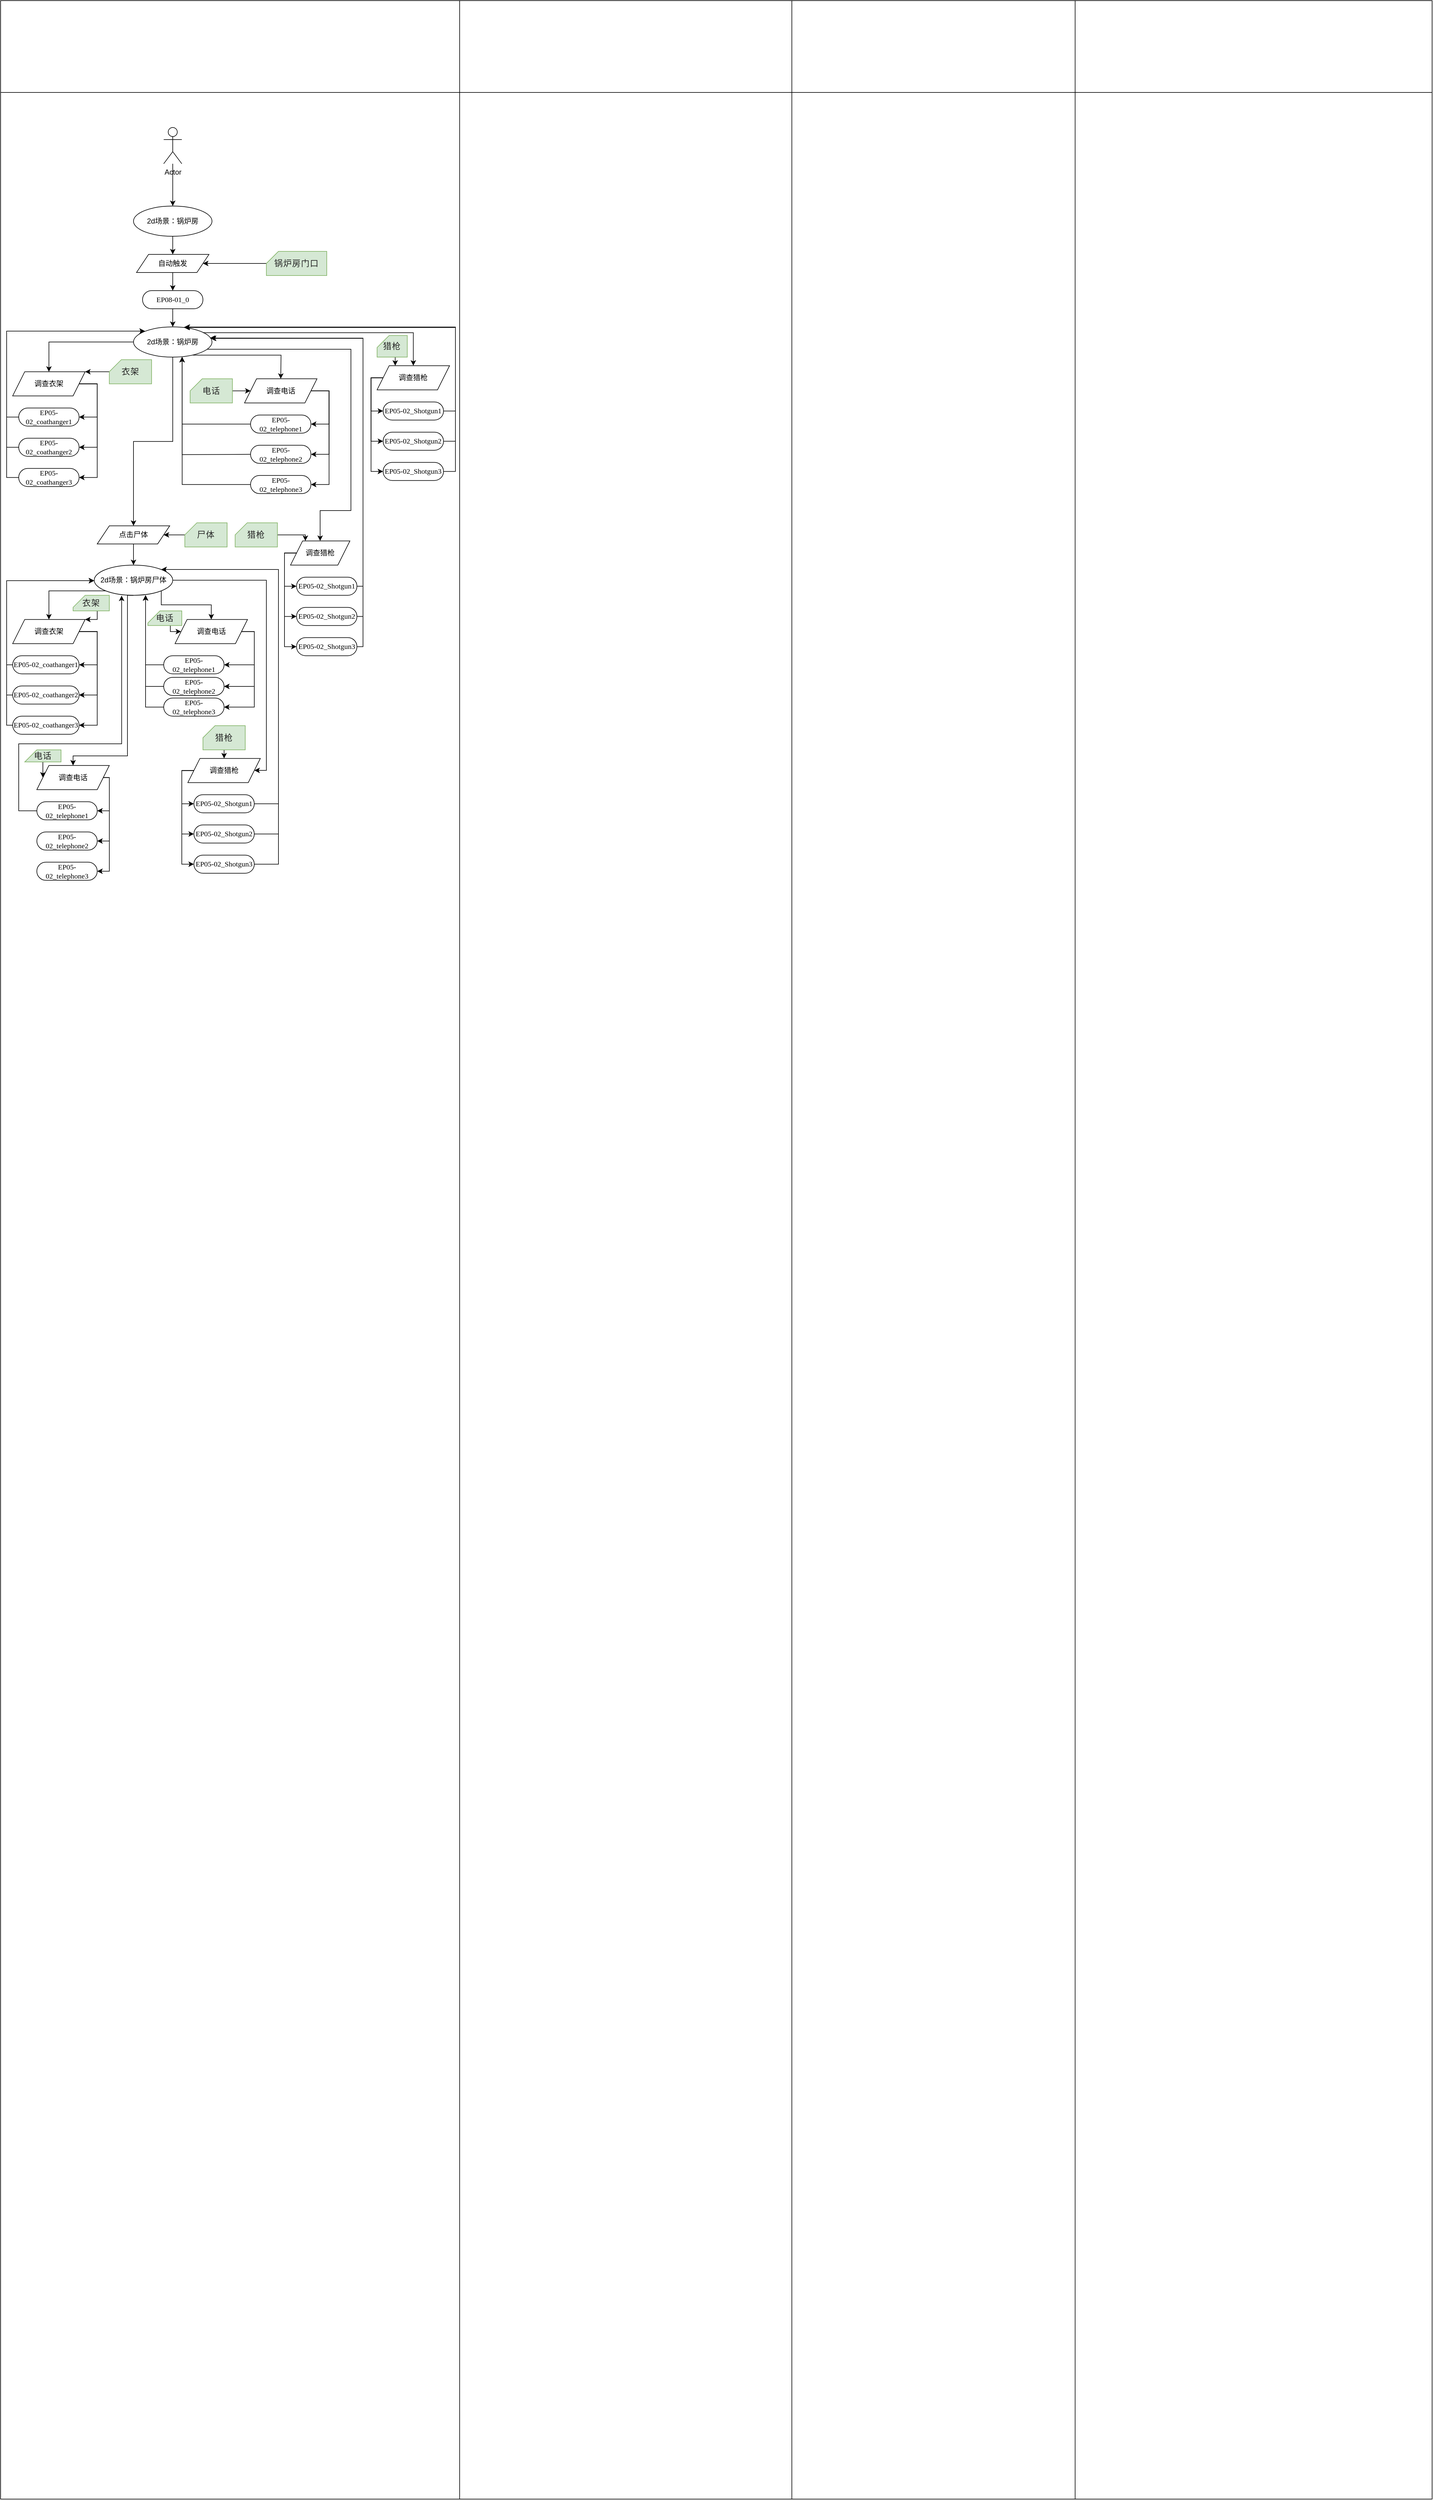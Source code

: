 <mxfile version="14.5.1" type="github">
  <diagram id="VrStE_fAxhgLuENRNZGQ" name="Page-1">
    <mxGraphModel dx="4201" dy="4135" grid="1" gridSize="10" guides="1" tooltips="1" connect="1" arrows="1" fold="1" page="1" pageScale="1" pageWidth="827" pageHeight="1169" math="0" shadow="0">
      <root>
        <mxCell id="0" />
        <mxCell id="1" parent="0" />
        <mxCell id="h0R7cjzpYkcXpPp6nnET-7" value="" style="shape=table;html=1;whiteSpace=wrap;startSize=0;container=1;collapsible=0;childLayout=tableLayout;shadow=0;" parent="1" vertex="1">
          <mxGeometry x="-1580" y="-2240" width="2370" height="4135" as="geometry" />
        </mxCell>
        <mxCell id="h0R7cjzpYkcXpPp6nnET-8" value="" style="shape=partialRectangle;html=1;whiteSpace=wrap;collapsible=0;dropTarget=0;pointerEvents=0;fillColor=none;top=0;left=0;bottom=0;right=0;points=[[0,0.5],[1,0.5]];portConstraint=eastwest;" parent="h0R7cjzpYkcXpPp6nnET-7" vertex="1">
          <mxGeometry width="2370" height="152" as="geometry" />
        </mxCell>
        <mxCell id="h0R7cjzpYkcXpPp6nnET-9" value="" style="shape=partialRectangle;html=1;whiteSpace=wrap;connectable=0;overflow=hidden;fillColor=none;top=0;left=0;bottom=0;right=0;" parent="h0R7cjzpYkcXpPp6nnET-8" vertex="1">
          <mxGeometry width="760" height="152" as="geometry" />
        </mxCell>
        <mxCell id="h0R7cjzpYkcXpPp6nnET-10" value="" style="shape=partialRectangle;html=1;whiteSpace=wrap;connectable=0;overflow=hidden;fillColor=none;top=0;left=0;bottom=0;right=0;" parent="h0R7cjzpYkcXpPp6nnET-8" vertex="1">
          <mxGeometry x="760" width="550" height="152" as="geometry" />
        </mxCell>
        <mxCell id="h0R7cjzpYkcXpPp6nnET-11" value="" style="shape=partialRectangle;html=1;whiteSpace=wrap;connectable=0;overflow=hidden;fillColor=none;top=0;left=0;bottom=0;right=0;" parent="h0R7cjzpYkcXpPp6nnET-8" vertex="1">
          <mxGeometry x="1310" width="469" height="152" as="geometry" />
        </mxCell>
        <mxCell id="h0R7cjzpYkcXpPp6nnET-12" value="" style="shape=partialRectangle;html=1;whiteSpace=wrap;connectable=0;overflow=hidden;fillColor=none;top=0;left=0;bottom=0;right=0;" parent="h0R7cjzpYkcXpPp6nnET-8" vertex="1">
          <mxGeometry x="1779" width="591" height="152" as="geometry" />
        </mxCell>
        <mxCell id="h0R7cjzpYkcXpPp6nnET-13" value="" style="shape=partialRectangle;html=1;whiteSpace=wrap;collapsible=0;dropTarget=0;pointerEvents=0;fillColor=none;top=0;left=0;bottom=0;right=0;points=[[0,0.5],[1,0.5]];portConstraint=eastwest;" parent="h0R7cjzpYkcXpPp6nnET-7" vertex="1">
          <mxGeometry y="152" width="2370" height="3983" as="geometry" />
        </mxCell>
        <mxCell id="h0R7cjzpYkcXpPp6nnET-14" value="" style="shape=partialRectangle;html=1;whiteSpace=wrap;connectable=0;overflow=hidden;fillColor=none;top=0;left=0;bottom=0;right=0;" parent="h0R7cjzpYkcXpPp6nnET-13" vertex="1">
          <mxGeometry width="760" height="3983" as="geometry" />
        </mxCell>
        <mxCell id="h0R7cjzpYkcXpPp6nnET-15" value="" style="shape=partialRectangle;html=1;whiteSpace=wrap;connectable=0;overflow=hidden;fillColor=none;top=0;left=0;bottom=0;right=0;" parent="h0R7cjzpYkcXpPp6nnET-13" vertex="1">
          <mxGeometry x="760" width="550" height="3983" as="geometry" />
        </mxCell>
        <mxCell id="h0R7cjzpYkcXpPp6nnET-16" value="" style="shape=partialRectangle;html=1;whiteSpace=wrap;connectable=0;overflow=hidden;fillColor=none;top=0;left=0;bottom=0;right=0;" parent="h0R7cjzpYkcXpPp6nnET-13" vertex="1">
          <mxGeometry x="1310" width="469" height="3983" as="geometry" />
        </mxCell>
        <mxCell id="h0R7cjzpYkcXpPp6nnET-17" value="" style="shape=partialRectangle;html=1;whiteSpace=wrap;connectable=0;overflow=hidden;fillColor=none;top=0;left=0;bottom=0;right=0;" parent="h0R7cjzpYkcXpPp6nnET-13" vertex="1">
          <mxGeometry x="1779" width="591" height="3983" as="geometry" />
        </mxCell>
        <mxCell id="h0R7cjzpYkcXpPp6nnET-20" value="" style="edgeStyle=orthogonalEdgeStyle;rounded=0;orthogonalLoop=1;jettySize=auto;html=1;entryX=0.5;entryY=0;entryDx=0;entryDy=0;" parent="1" source="h0R7cjzpYkcXpPp6nnET-18" target="h0R7cjzpYkcXpPp6nnET-23" edge="1">
          <mxGeometry relative="1" as="geometry" />
        </mxCell>
        <mxCell id="h0R7cjzpYkcXpPp6nnET-18" value="Actor" style="shape=umlActor;verticalLabelPosition=bottom;verticalAlign=top;html=1;outlineConnect=0;" parent="1" vertex="1">
          <mxGeometry x="-1310" y="-2030" width="30" height="60" as="geometry" />
        </mxCell>
        <mxCell id="h0R7cjzpYkcXpPp6nnET-26" value="" style="edgeStyle=orthogonalEdgeStyle;rounded=0;orthogonalLoop=1;jettySize=auto;html=1;" parent="1" source="h0R7cjzpYkcXpPp6nnET-19" target="h0R7cjzpYkcXpPp6nnET-25" edge="1">
          <mxGeometry relative="1" as="geometry" />
        </mxCell>
        <mxCell id="h0R7cjzpYkcXpPp6nnET-19" value="自动触发" style="shape=parallelogram;perimeter=parallelogramPerimeter;whiteSpace=wrap;html=1;fixedSize=1;" parent="1" vertex="1">
          <mxGeometry x="-1355" y="-1820" width="120" height="30" as="geometry" />
        </mxCell>
        <mxCell id="h0R7cjzpYkcXpPp6nnET-22" value="" style="edgeStyle=orthogonalEdgeStyle;rounded=0;orthogonalLoop=1;jettySize=auto;html=1;" parent="1" source="h0R7cjzpYkcXpPp6nnET-21" target="h0R7cjzpYkcXpPp6nnET-19" edge="1">
          <mxGeometry relative="1" as="geometry" />
        </mxCell>
        <mxCell id="h0R7cjzpYkcXpPp6nnET-21" value="&lt;span style=&quot;font-size: 10.5pt ; color: #262626 ; letter-spacing: 0.55pt&quot;&gt;锅炉房门口&lt;/span&gt;" style="shape=card;whiteSpace=wrap;html=1;size=20;fillColor=#d5e8d4;strokeColor=#82b366;" parent="1" vertex="1">
          <mxGeometry x="-1140" y="-1825" width="100" height="40" as="geometry" />
        </mxCell>
        <mxCell id="h0R7cjzpYkcXpPp6nnET-24" value="" style="edgeStyle=orthogonalEdgeStyle;rounded=0;orthogonalLoop=1;jettySize=auto;html=1;" parent="1" source="h0R7cjzpYkcXpPp6nnET-23" target="h0R7cjzpYkcXpPp6nnET-19" edge="1">
          <mxGeometry relative="1" as="geometry" />
        </mxCell>
        <mxCell id="h0R7cjzpYkcXpPp6nnET-23" value="2d场景：锅炉房" style="ellipse;whiteSpace=wrap;html=1;" parent="1" vertex="1">
          <mxGeometry x="-1360" y="-1900" width="130" height="50" as="geometry" />
        </mxCell>
        <mxCell id="h0R7cjzpYkcXpPp6nnET-29" value="" style="edgeStyle=orthogonalEdgeStyle;rounded=0;orthogonalLoop=1;jettySize=auto;html=1;" parent="1" source="h0R7cjzpYkcXpPp6nnET-25" target="h0R7cjzpYkcXpPp6nnET-28" edge="1">
          <mxGeometry relative="1" as="geometry" />
        </mxCell>
        <mxCell id="h0R7cjzpYkcXpPp6nnET-25" value="EP08-01_0" style="rounded=1;whiteSpace=wrap;html=1;shadow=0;comic=0;labelBackgroundColor=none;strokeWidth=1;fontFamily=Verdana;fontSize=12;align=center;arcSize=50;" parent="1" vertex="1">
          <mxGeometry x="-1345" y="-1760" width="100" height="30" as="geometry" />
        </mxCell>
        <mxCell id="p3VFwHfo-ndpNUQMOzbo-42" style="edgeStyle=orthogonalEdgeStyle;rounded=0;orthogonalLoop=1;jettySize=auto;html=1;exitX=0.5;exitY=1;exitDx=0;exitDy=0;entryX=0.5;entryY=0;entryDx=0;entryDy=0;" edge="1" parent="1" source="h0R7cjzpYkcXpPp6nnET-28" target="p3VFwHfo-ndpNUQMOzbo-41">
          <mxGeometry relative="1" as="geometry" />
        </mxCell>
        <mxCell id="h0R7cjzpYkcXpPp6nnET-28" value="2d场景：锅炉房" style="ellipse;whiteSpace=wrap;html=1;" parent="1" vertex="1">
          <mxGeometry x="-1360" y="-1700" width="130" height="50" as="geometry" />
        </mxCell>
        <mxCell id="p3VFwHfo-ndpNUQMOzbo-1" style="edgeStyle=orthogonalEdgeStyle;rounded=0;orthogonalLoop=1;jettySize=auto;html=1;exitX=1;exitY=0.5;exitDx=0;exitDy=0;entryX=1;entryY=0.5;entryDx=0;entryDy=0;fontFamily=Verdana;" edge="1" target="p3VFwHfo-ndpNUQMOzbo-9" parent="1">
          <mxGeometry relative="1" as="geometry">
            <Array as="points">
              <mxPoint x="-1420.034" y="-1605.793" />
              <mxPoint x="-1420.034" y="-1550.793" />
            </Array>
            <mxPoint x="-1450.034" y="-1605.793" as="sourcePoint" />
          </mxGeometry>
        </mxCell>
        <mxCell id="p3VFwHfo-ndpNUQMOzbo-2" style="edgeStyle=orthogonalEdgeStyle;rounded=0;orthogonalLoop=1;jettySize=auto;html=1;exitX=1;exitY=0.5;exitDx=0;exitDy=0;entryX=1;entryY=0.5;entryDx=0;entryDy=0;fontFamily=Verdana;" edge="1" target="p3VFwHfo-ndpNUQMOzbo-7" parent="1">
          <mxGeometry relative="1" as="geometry">
            <Array as="points">
              <mxPoint x="-1420.034" y="-1605.793" />
              <mxPoint x="-1420.034" y="-1500.793" />
            </Array>
            <mxPoint x="-1450.034" y="-1605.793" as="sourcePoint" />
          </mxGeometry>
        </mxCell>
        <mxCell id="p3VFwHfo-ndpNUQMOzbo-3" style="edgeStyle=orthogonalEdgeStyle;rounded=0;orthogonalLoop=1;jettySize=auto;html=1;exitX=1;exitY=0.5;exitDx=0;exitDy=0;entryX=1;entryY=0.5;entryDx=0;entryDy=0;fontFamily=Verdana;" edge="1" target="p3VFwHfo-ndpNUQMOzbo-5" parent="1">
          <mxGeometry relative="1" as="geometry">
            <Array as="points">
              <mxPoint x="-1420.034" y="-1605.793" />
              <mxPoint x="-1420.034" y="-1450.793" />
            </Array>
            <mxPoint x="-1450.034" y="-1605.793" as="sourcePoint" />
          </mxGeometry>
        </mxCell>
        <mxCell id="p3VFwHfo-ndpNUQMOzbo-4" style="edgeStyle=orthogonalEdgeStyle;rounded=0;orthogonalLoop=1;jettySize=auto;html=1;exitX=0;exitY=0.5;exitDx=0;exitDy=0;entryX=0;entryY=0;entryDx=0;entryDy=0;fontFamily=Verdana;" edge="1" source="p3VFwHfo-ndpNUQMOzbo-5" parent="1" target="h0R7cjzpYkcXpPp6nnET-28">
          <mxGeometry relative="1" as="geometry">
            <Array as="points">
              <mxPoint x="-1570" y="-1451" />
              <mxPoint x="-1570" y="-1693" />
              <mxPoint x="-1341" y="-1693" />
            </Array>
            <mxPoint x="-1331.692" y="-1689.984" as="targetPoint" />
          </mxGeometry>
        </mxCell>
        <mxCell id="p3VFwHfo-ndpNUQMOzbo-5" value="EP05-02_coathanger3" style="rounded=1;whiteSpace=wrap;html=1;shadow=0;comic=0;labelBackgroundColor=none;strokeWidth=1;fontFamily=Verdana;fontSize=12;align=center;arcSize=50;" vertex="1" parent="1">
          <mxGeometry x="-1550.034" y="-1465.793" width="100" height="30" as="geometry" />
        </mxCell>
        <mxCell id="p3VFwHfo-ndpNUQMOzbo-6" style="edgeStyle=orthogonalEdgeStyle;rounded=0;orthogonalLoop=1;jettySize=auto;html=1;exitX=0;exitY=0.5;exitDx=0;exitDy=0;fontFamily=Verdana;entryX=0;entryY=0;entryDx=0;entryDy=0;" edge="1" source="p3VFwHfo-ndpNUQMOzbo-7" parent="1" target="h0R7cjzpYkcXpPp6nnET-28">
          <mxGeometry relative="1" as="geometry">
            <Array as="points">
              <mxPoint x="-1570" y="-1501" />
              <mxPoint x="-1570" y="-1693" />
              <mxPoint x="-1341" y="-1693" />
            </Array>
            <mxPoint x="-1370" y="-1690" as="targetPoint" />
          </mxGeometry>
        </mxCell>
        <mxCell id="p3VFwHfo-ndpNUQMOzbo-7" value="EP05-02_coathanger2" style="rounded=1;whiteSpace=wrap;html=1;shadow=0;comic=0;labelBackgroundColor=none;strokeWidth=1;fontFamily=Verdana;fontSize=12;align=center;arcSize=50;" vertex="1" parent="1">
          <mxGeometry x="-1550.034" y="-1515.793" width="100" height="30" as="geometry" />
        </mxCell>
        <mxCell id="p3VFwHfo-ndpNUQMOzbo-8" style="edgeStyle=orthogonalEdgeStyle;rounded=0;orthogonalLoop=1;jettySize=auto;html=1;exitX=0;exitY=0.5;exitDx=0;exitDy=0;entryX=0;entryY=0;entryDx=0;entryDy=0;fontFamily=Verdana;" edge="1" source="p3VFwHfo-ndpNUQMOzbo-9" parent="1" target="h0R7cjzpYkcXpPp6nnET-28">
          <mxGeometry relative="1" as="geometry">
            <Array as="points">
              <mxPoint x="-1570" y="-1551" />
              <mxPoint x="-1570" y="-1693" />
              <mxPoint x="-1341" y="-1693" />
            </Array>
            <mxPoint x="-1331.692" y="-1689.984" as="targetPoint" />
          </mxGeometry>
        </mxCell>
        <mxCell id="p3VFwHfo-ndpNUQMOzbo-9" value="EP05-02_coathanger1" style="rounded=1;whiteSpace=wrap;html=1;shadow=0;comic=0;labelBackgroundColor=none;strokeWidth=1;fontFamily=Verdana;fontSize=12;align=center;arcSize=50;" vertex="1" parent="1">
          <mxGeometry x="-1550.034" y="-1565.793" width="100" height="30" as="geometry" />
        </mxCell>
        <mxCell id="p3VFwHfo-ndpNUQMOzbo-10" value="" style="edgeStyle=orthogonalEdgeStyle;rounded=0;orthogonalLoop=1;jettySize=auto;html=1;fontFamily=Verdana;" edge="1" source="p3VFwHfo-ndpNUQMOzbo-11" parent="1">
          <mxGeometry relative="1" as="geometry">
            <Array as="points">
              <mxPoint x="-1420.034" y="-1625.793" />
              <mxPoint x="-1420.034" y="-1625.793" />
            </Array>
            <mxPoint x="-1440.034" y="-1625.793" as="targetPoint" />
          </mxGeometry>
        </mxCell>
        <mxCell id="p3VFwHfo-ndpNUQMOzbo-11" value="&lt;span style=&quot;font-size: 10.5pt ; color: #262626 ; letter-spacing: 0.55pt&quot;&gt;衣架&lt;/span&gt;" style="shape=card;whiteSpace=wrap;html=1;size=20;fillColor=#d5e8d4;strokeColor=#82b366;" vertex="1" parent="1">
          <mxGeometry x="-1400.034" y="-1645.793" width="70" height="40" as="geometry" />
        </mxCell>
        <mxCell id="p3VFwHfo-ndpNUQMOzbo-12" value="调查衣架" style="shape=parallelogram;perimeter=parallelogramPerimeter;whiteSpace=wrap;html=1;fixedSize=1;rounded=0;shadow=0;comic=0;strokeWidth=1;fontFamily=Verdana;" vertex="1" parent="1">
          <mxGeometry x="-1560.034" y="-1625.793" width="120" height="40" as="geometry" />
        </mxCell>
        <mxCell id="p3VFwHfo-ndpNUQMOzbo-13" style="edgeStyle=orthogonalEdgeStyle;rounded=0;orthogonalLoop=1;jettySize=auto;html=1;exitX=0;exitY=0.5;exitDx=0;exitDy=0;fontFamily=Verdana;" edge="1" target="p3VFwHfo-ndpNUQMOzbo-12" parent="1" source="h0R7cjzpYkcXpPp6nnET-28">
          <mxGeometry relative="1" as="geometry">
            <mxPoint x="-1357.534" y="-1675.793" as="sourcePoint" />
          </mxGeometry>
        </mxCell>
        <mxCell id="p3VFwHfo-ndpNUQMOzbo-14" style="edgeStyle=orthogonalEdgeStyle;rounded=0;orthogonalLoop=1;jettySize=auto;html=1;exitX=0.755;exitY=0.936;exitDx=0;exitDy=0;fontFamily=Verdana;exitPerimeter=0;" edge="1" parent="1" source="h0R7cjzpYkcXpPp6nnET-28">
          <mxGeometry relative="1" as="geometry">
            <mxPoint x="-1264.325" y="-1649.931" as="sourcePoint" />
            <mxPoint x="-1116.197" y="-1614.073" as="targetPoint" />
          </mxGeometry>
        </mxCell>
        <mxCell id="p3VFwHfo-ndpNUQMOzbo-15" style="edgeStyle=orthogonalEdgeStyle;rounded=0;orthogonalLoop=1;jettySize=auto;html=1;exitX=1;exitY=0.5;exitDx=0;exitDy=0;entryX=1;entryY=0.5;entryDx=0;entryDy=0;fontFamily=Verdana;" edge="1" parent="1">
          <mxGeometry relative="1" as="geometry">
            <Array as="points">
              <mxPoint x="-1036.197" y="-1594.073" />
              <mxPoint x="-1036.197" y="-1539.073" />
            </Array>
            <mxPoint x="-1066.197" y="-1594.073" as="sourcePoint" />
            <mxPoint x="-1066.197" y="-1539.073" as="targetPoint" />
          </mxGeometry>
        </mxCell>
        <mxCell id="p3VFwHfo-ndpNUQMOzbo-16" style="edgeStyle=orthogonalEdgeStyle;rounded=0;orthogonalLoop=1;jettySize=auto;html=1;exitX=1;exitY=0.5;exitDx=0;exitDy=0;entryX=1;entryY=0.5;entryDx=0;entryDy=0;fontFamily=Verdana;" edge="1" parent="1">
          <mxGeometry relative="1" as="geometry">
            <Array as="points">
              <mxPoint x="-1036.197" y="-1594.073" />
              <mxPoint x="-1036.197" y="-1489.073" />
            </Array>
            <mxPoint x="-1066.197" y="-1594.073" as="sourcePoint" />
            <mxPoint x="-1066.197" y="-1489.073" as="targetPoint" />
          </mxGeometry>
        </mxCell>
        <mxCell id="p3VFwHfo-ndpNUQMOzbo-17" style="edgeStyle=orthogonalEdgeStyle;rounded=0;orthogonalLoop=1;jettySize=auto;html=1;exitX=1;exitY=0.5;exitDx=0;exitDy=0;entryX=1;entryY=0.5;entryDx=0;entryDy=0;fontFamily=Verdana;" edge="1" target="p3VFwHfo-ndpNUQMOzbo-19" parent="1">
          <mxGeometry relative="1" as="geometry">
            <Array as="points">
              <mxPoint x="-1036.197" y="-1594.073" />
              <mxPoint x="-1036.197" y="-1439.073" />
            </Array>
            <mxPoint x="-1066.197" y="-1594.073" as="sourcePoint" />
          </mxGeometry>
        </mxCell>
        <mxCell id="p3VFwHfo-ndpNUQMOzbo-18" style="edgeStyle=orthogonalEdgeStyle;rounded=0;orthogonalLoop=1;jettySize=auto;html=1;exitX=0;exitY=0.5;exitDx=0;exitDy=0;entryX=0.62;entryY=0.995;entryDx=0;entryDy=0;entryPerimeter=0;fontFamily=Verdana;" edge="1" source="p3VFwHfo-ndpNUQMOzbo-19" parent="1" target="h0R7cjzpYkcXpPp6nnET-28">
          <mxGeometry relative="1" as="geometry">
            <mxPoint x="-1279.997" y="-1648.073" as="targetPoint" />
          </mxGeometry>
        </mxCell>
        <mxCell id="p3VFwHfo-ndpNUQMOzbo-19" value="EP05-02_telephone3" style="rounded=1;whiteSpace=wrap;html=1;shadow=0;comic=0;labelBackgroundColor=none;strokeWidth=1;fontFamily=Verdana;fontSize=12;align=center;arcSize=50;" vertex="1" parent="1">
          <mxGeometry x="-1166.197" y="-1454.073" width="100" height="30" as="geometry" />
        </mxCell>
        <mxCell id="p3VFwHfo-ndpNUQMOzbo-20" style="edgeStyle=orthogonalEdgeStyle;rounded=0;orthogonalLoop=1;jettySize=auto;html=1;exitX=0;exitY=0.5;exitDx=0;exitDy=0;entryX=0.619;entryY=0.992;entryDx=0;entryDy=0;entryPerimeter=0;fontFamily=Verdana;" edge="1" parent="1" target="h0R7cjzpYkcXpPp6nnET-28">
          <mxGeometry relative="1" as="geometry">
            <mxPoint x="-1166.197" y="-1489.073" as="sourcePoint" />
            <mxPoint x="-1279.472" y="-1648.073" as="targetPoint" />
          </mxGeometry>
        </mxCell>
        <mxCell id="p3VFwHfo-ndpNUQMOzbo-21" style="edgeStyle=orthogonalEdgeStyle;rounded=0;orthogonalLoop=1;jettySize=auto;html=1;exitX=0;exitY=0.5;exitDx=0;exitDy=0;entryX=0.619;entryY=0.989;entryDx=0;entryDy=0;entryPerimeter=0;fontFamily=Verdana;" edge="1" parent="1" target="h0R7cjzpYkcXpPp6nnET-28">
          <mxGeometry relative="1" as="geometry">
            <Array as="points">
              <mxPoint x="-1279" y="-1539" />
            </Array>
            <mxPoint x="-1166.197" y="-1539.073" as="sourcePoint" />
            <mxPoint x="-1279.997" y="-1648.073" as="targetPoint" />
          </mxGeometry>
        </mxCell>
        <mxCell id="p3VFwHfo-ndpNUQMOzbo-22" value="调查电话" style="shape=parallelogram;perimeter=parallelogramPerimeter;whiteSpace=wrap;html=1;fixedSize=1;rounded=0;shadow=0;comic=0;strokeWidth=1;fontFamily=Verdana;" vertex="1" parent="1">
          <mxGeometry x="-1176.197" y="-1614.073" width="120" height="40" as="geometry" />
        </mxCell>
        <mxCell id="p3VFwHfo-ndpNUQMOzbo-23" value="EP05-02_telephone1" style="rounded=1;whiteSpace=wrap;html=1;shadow=0;comic=0;labelBackgroundColor=none;strokeWidth=1;fontFamily=Verdana;fontSize=12;align=center;arcSize=50;" vertex="1" parent="1">
          <mxGeometry x="-1166.197" y="-1554.073" width="100" height="30" as="geometry" />
        </mxCell>
        <mxCell id="p3VFwHfo-ndpNUQMOzbo-24" value="EP05-02_telephone2" style="rounded=1;whiteSpace=wrap;html=1;shadow=0;comic=0;labelBackgroundColor=none;strokeWidth=1;fontFamily=Verdana;fontSize=12;align=center;arcSize=50;" vertex="1" parent="1">
          <mxGeometry x="-1166.197" y="-1504.073" width="100" height="30" as="geometry" />
        </mxCell>
        <mxCell id="p3VFwHfo-ndpNUQMOzbo-25" value="" style="edgeStyle=orthogonalEdgeStyle;rounded=0;orthogonalLoop=1;jettySize=auto;html=1;fontFamily=Verdana;" edge="1" source="p3VFwHfo-ndpNUQMOzbo-26" target="p3VFwHfo-ndpNUQMOzbo-22" parent="1">
          <mxGeometry relative="1" as="geometry" />
        </mxCell>
        <mxCell id="p3VFwHfo-ndpNUQMOzbo-26" value="&lt;span style=&quot;font-size: 10.5pt ; color: #262626 ; letter-spacing: 0.55pt&quot;&gt;电话&lt;/span&gt;" style="shape=card;whiteSpace=wrap;html=1;size=20;fillColor=#d5e8d4;strokeColor=#82b366;" vertex="1" parent="1">
          <mxGeometry x="-1266.197" y="-1614.073" width="70" height="40" as="geometry" />
        </mxCell>
        <mxCell id="p3VFwHfo-ndpNUQMOzbo-27" style="edgeStyle=orthogonalEdgeStyle;rounded=0;orthogonalLoop=1;jettySize=auto;html=1;exitX=0.938;exitY=0.74;exitDx=0;exitDy=0;fontFamily=Verdana;exitPerimeter=0;" edge="1" target="p3VFwHfo-ndpNUQMOzbo-31" parent="1" source="h0R7cjzpYkcXpPp6nnET-28">
          <mxGeometry relative="1" as="geometry">
            <mxPoint x="-1394.194" y="-1395.8" as="sourcePoint" />
            <Array as="points">
              <mxPoint x="-1000" y="-1663" />
              <mxPoint x="-1000" y="-1396" />
              <mxPoint x="-1051" y="-1396" />
            </Array>
          </mxGeometry>
        </mxCell>
        <mxCell id="p3VFwHfo-ndpNUQMOzbo-28" style="edgeStyle=orthogonalEdgeStyle;rounded=0;orthogonalLoop=1;jettySize=auto;html=1;exitX=0;exitY=0.5;exitDx=0;exitDy=0;entryX=0;entryY=0.5;entryDx=0;entryDy=0;fontFamily=Verdana;" edge="1" source="p3VFwHfo-ndpNUQMOzbo-31" target="p3VFwHfo-ndpNUQMOzbo-37" parent="1">
          <mxGeometry relative="1" as="geometry">
            <Array as="points">
              <mxPoint x="-1110" y="-1326" />
              <mxPoint x="-1110" y="-1271" />
            </Array>
          </mxGeometry>
        </mxCell>
        <mxCell id="p3VFwHfo-ndpNUQMOzbo-29" style="edgeStyle=orthogonalEdgeStyle;rounded=0;orthogonalLoop=1;jettySize=auto;html=1;exitX=0;exitY=0.5;exitDx=0;exitDy=0;entryX=0;entryY=0.5;entryDx=0;entryDy=0;fontFamily=Verdana;" edge="1" source="p3VFwHfo-ndpNUQMOzbo-31" target="p3VFwHfo-ndpNUQMOzbo-35" parent="1">
          <mxGeometry relative="1" as="geometry">
            <Array as="points">
              <mxPoint x="-1110" y="-1326" />
              <mxPoint x="-1110" y="-1221" />
            </Array>
          </mxGeometry>
        </mxCell>
        <mxCell id="p3VFwHfo-ndpNUQMOzbo-30" style="edgeStyle=orthogonalEdgeStyle;rounded=0;orthogonalLoop=1;jettySize=auto;html=1;exitX=0;exitY=0.5;exitDx=0;exitDy=0;entryX=0;entryY=0.5;entryDx=0;entryDy=0;fontFamily=Verdana;" edge="1" source="p3VFwHfo-ndpNUQMOzbo-31" target="p3VFwHfo-ndpNUQMOzbo-33" parent="1">
          <mxGeometry relative="1" as="geometry">
            <Array as="points">
              <mxPoint x="-1110" y="-1326" />
              <mxPoint x="-1110" y="-1171" />
            </Array>
          </mxGeometry>
        </mxCell>
        <mxCell id="p3VFwHfo-ndpNUQMOzbo-31" value="调查猎枪" style="shape=parallelogram;perimeter=parallelogramPerimeter;whiteSpace=wrap;html=1;fixedSize=1;rounded=0;shadow=0;comic=0;strokeWidth=1;fontFamily=Verdana;" vertex="1" parent="1">
          <mxGeometry x="-1100" y="-1345.8" width="98.31" height="40" as="geometry" />
        </mxCell>
        <mxCell id="p3VFwHfo-ndpNUQMOzbo-32" style="edgeStyle=orthogonalEdgeStyle;rounded=0;orthogonalLoop=1;jettySize=auto;html=1;exitX=1;exitY=0.5;exitDx=0;exitDy=0;fontFamily=Verdana;entryX=0.985;entryY=0.379;entryDx=0;entryDy=0;entryPerimeter=0;" edge="1" source="p3VFwHfo-ndpNUQMOzbo-33" parent="1" target="h0R7cjzpYkcXpPp6nnET-28">
          <mxGeometry relative="1" as="geometry">
            <Array as="points">
              <mxPoint x="-980" y="-1171" />
              <mxPoint x="-980" y="-1681" />
            </Array>
            <mxPoint x="-1250" y="-1690" as="targetPoint" />
          </mxGeometry>
        </mxCell>
        <mxCell id="p3VFwHfo-ndpNUQMOzbo-33" value="EP05-02_Shotgun3" style="rounded=1;whiteSpace=wrap;html=1;shadow=0;comic=0;labelBackgroundColor=none;strokeWidth=1;fontFamily=Verdana;fontSize=12;align=center;arcSize=50;" vertex="1" parent="1">
          <mxGeometry x="-1090.004" y="-1185.79" width="100" height="30" as="geometry" />
        </mxCell>
        <mxCell id="p3VFwHfo-ndpNUQMOzbo-34" style="edgeStyle=orthogonalEdgeStyle;rounded=0;orthogonalLoop=1;jettySize=auto;html=1;exitX=1;exitY=0.5;exitDx=0;exitDy=0;fontFamily=Verdana;" edge="1" source="p3VFwHfo-ndpNUQMOzbo-35" parent="1">
          <mxGeometry relative="1" as="geometry">
            <Array as="points">
              <mxPoint x="-980" y="-1221" />
              <mxPoint x="-980" y="-1681" />
            </Array>
            <mxPoint x="-1232" y="-1681" as="targetPoint" />
          </mxGeometry>
        </mxCell>
        <mxCell id="p3VFwHfo-ndpNUQMOzbo-35" value="EP05-02_Shotgun2" style="rounded=1;whiteSpace=wrap;html=1;shadow=0;comic=0;labelBackgroundColor=none;strokeWidth=1;fontFamily=Verdana;fontSize=12;align=center;arcSize=50;" vertex="1" parent="1">
          <mxGeometry x="-1090.004" y="-1235.8" width="100" height="30" as="geometry" />
        </mxCell>
        <mxCell id="p3VFwHfo-ndpNUQMOzbo-36" style="edgeStyle=orthogonalEdgeStyle;rounded=0;orthogonalLoop=1;jettySize=auto;html=1;exitX=1;exitY=0.5;exitDx=0;exitDy=0;entryX=0.972;entryY=0.371;entryDx=0;entryDy=0;fontFamily=Verdana;entryPerimeter=0;" edge="1" source="p3VFwHfo-ndpNUQMOzbo-37" parent="1" target="h0R7cjzpYkcXpPp6nnET-28">
          <mxGeometry relative="1" as="geometry">
            <Array as="points">
              <mxPoint x="-980" y="-1271" />
              <mxPoint x="-980" y="-1681" />
            </Array>
            <mxPoint x="-1200.338" y="-1692.518" as="targetPoint" />
          </mxGeometry>
        </mxCell>
        <mxCell id="p3VFwHfo-ndpNUQMOzbo-37" value="EP05-02_Shotgun1" style="rounded=1;whiteSpace=wrap;html=1;shadow=0;comic=0;labelBackgroundColor=none;strokeWidth=1;fontFamily=Verdana;fontSize=12;align=center;arcSize=50;" vertex="1" parent="1">
          <mxGeometry x="-1090.004" y="-1285.8" width="100" height="30" as="geometry" />
        </mxCell>
        <mxCell id="p3VFwHfo-ndpNUQMOzbo-38" style="edgeStyle=orthogonalEdgeStyle;rounded=0;orthogonalLoop=1;jettySize=auto;html=1;exitX=1;exitY=0.5;exitDx=0;exitDy=0;exitPerimeter=0;entryX=0.25;entryY=0;entryDx=0;entryDy=0;fontFamily=Verdana;" edge="1" source="p3VFwHfo-ndpNUQMOzbo-39" target="p3VFwHfo-ndpNUQMOzbo-31" parent="1">
          <mxGeometry relative="1" as="geometry">
            <Array as="points">
              <mxPoint x="-1075" y="-1356" />
            </Array>
          </mxGeometry>
        </mxCell>
        <mxCell id="p3VFwHfo-ndpNUQMOzbo-39" value="&lt;span style=&quot;font-size: 10.5pt ; color: #262626 ; letter-spacing: 0.55pt&quot;&gt;猎枪&lt;/span&gt;" style="shape=card;whiteSpace=wrap;html=1;size=20;fillColor=#d5e8d4;strokeColor=#82b366;" vertex="1" parent="1">
          <mxGeometry x="-1191.694" y="-1375.8" width="70" height="40" as="geometry" />
        </mxCell>
        <mxCell id="p3VFwHfo-ndpNUQMOzbo-45" value="" style="edgeStyle=orthogonalEdgeStyle;rounded=0;orthogonalLoop=1;jettySize=auto;html=1;" edge="1" parent="1" source="p3VFwHfo-ndpNUQMOzbo-41" target="p3VFwHfo-ndpNUQMOzbo-43">
          <mxGeometry relative="1" as="geometry" />
        </mxCell>
        <mxCell id="p3VFwHfo-ndpNUQMOzbo-41" value="点击尸体" style="shape=parallelogram;perimeter=parallelogramPerimeter;whiteSpace=wrap;html=1;fixedSize=1;" vertex="1" parent="1">
          <mxGeometry x="-1420" y="-1370.8" width="120" height="30" as="geometry" />
        </mxCell>
        <mxCell id="p3VFwHfo-ndpNUQMOzbo-43" value="2d场景：锅炉房尸体" style="ellipse;whiteSpace=wrap;html=1;" vertex="1" parent="1">
          <mxGeometry x="-1425" y="-1305.8" width="130" height="50" as="geometry" />
        </mxCell>
        <mxCell id="p3VFwHfo-ndpNUQMOzbo-47" value="" style="edgeStyle=orthogonalEdgeStyle;rounded=0;orthogonalLoop=1;jettySize=auto;html=1;" edge="1" parent="1" source="p3VFwHfo-ndpNUQMOzbo-46" target="p3VFwHfo-ndpNUQMOzbo-41">
          <mxGeometry relative="1" as="geometry" />
        </mxCell>
        <mxCell id="p3VFwHfo-ndpNUQMOzbo-46" value="&lt;span style=&quot;font-size: 10.5pt ; color: #262626 ; letter-spacing: 0.55pt&quot;&gt;尸体&lt;/span&gt;" style="shape=card;whiteSpace=wrap;html=1;size=20;fillColor=#d5e8d4;strokeColor=#82b366;" vertex="1" parent="1">
          <mxGeometry x="-1275" y="-1375.8" width="70" height="40" as="geometry" />
        </mxCell>
        <mxCell id="p3VFwHfo-ndpNUQMOzbo-48" style="edgeStyle=orthogonalEdgeStyle;rounded=0;orthogonalLoop=1;jettySize=auto;html=1;exitX=1;exitY=0.5;exitDx=0;exitDy=0;entryX=1;entryY=0.5;entryDx=0;entryDy=0;fontFamily=Verdana;" edge="1" target="p3VFwHfo-ndpNUQMOzbo-56" parent="1">
          <mxGeometry relative="1" as="geometry">
            <Array as="points">
              <mxPoint x="-1420.034" y="-1195.793" />
              <mxPoint x="-1420.034" y="-1140.793" />
            </Array>
            <mxPoint x="-1450.034" y="-1195.793" as="sourcePoint" />
          </mxGeometry>
        </mxCell>
        <mxCell id="p3VFwHfo-ndpNUQMOzbo-49" style="edgeStyle=orthogonalEdgeStyle;rounded=0;orthogonalLoop=1;jettySize=auto;html=1;exitX=1;exitY=0.5;exitDx=0;exitDy=0;entryX=1;entryY=0.5;entryDx=0;entryDy=0;fontFamily=Verdana;" edge="1" target="p3VFwHfo-ndpNUQMOzbo-54" parent="1">
          <mxGeometry relative="1" as="geometry">
            <Array as="points">
              <mxPoint x="-1420.034" y="-1195.793" />
              <mxPoint x="-1420.034" y="-1090.793" />
            </Array>
            <mxPoint x="-1450.034" y="-1195.793" as="sourcePoint" />
          </mxGeometry>
        </mxCell>
        <mxCell id="p3VFwHfo-ndpNUQMOzbo-50" style="edgeStyle=orthogonalEdgeStyle;rounded=0;orthogonalLoop=1;jettySize=auto;html=1;exitX=1;exitY=0.5;exitDx=0;exitDy=0;entryX=1;entryY=0.5;entryDx=0;entryDy=0;fontFamily=Verdana;" edge="1" target="p3VFwHfo-ndpNUQMOzbo-52" parent="1">
          <mxGeometry relative="1" as="geometry">
            <Array as="points">
              <mxPoint x="-1420.034" y="-1195.793" />
              <mxPoint x="-1420.034" y="-1040.793" />
            </Array>
            <mxPoint x="-1450.034" y="-1195.793" as="sourcePoint" />
          </mxGeometry>
        </mxCell>
        <mxCell id="p3VFwHfo-ndpNUQMOzbo-51" style="edgeStyle=orthogonalEdgeStyle;rounded=0;orthogonalLoop=1;jettySize=auto;html=1;exitX=0;exitY=0.5;exitDx=0;exitDy=0;entryX=0;entryY=0.5;entryDx=0;entryDy=0;fontFamily=Verdana;" edge="1" source="p3VFwHfo-ndpNUQMOzbo-52" parent="1" target="p3VFwHfo-ndpNUQMOzbo-43">
          <mxGeometry relative="1" as="geometry">
            <Array as="points">
              <mxPoint x="-1570" y="-1041" />
              <mxPoint x="-1570" y="-1280" />
              <mxPoint x="-1425" y="-1280" />
            </Array>
            <mxPoint x="-1331.692" y="-1279.984" as="targetPoint" />
          </mxGeometry>
        </mxCell>
        <mxCell id="p3VFwHfo-ndpNUQMOzbo-52" value="EP05-02_coathanger3" style="rounded=1;whiteSpace=wrap;html=1;shadow=0;comic=0;labelBackgroundColor=none;strokeWidth=1;fontFamily=Verdana;fontSize=12;align=center;arcSize=50;" vertex="1" parent="1">
          <mxGeometry x="-1560" y="-1055.79" width="109.97" height="30" as="geometry" />
        </mxCell>
        <mxCell id="p3VFwHfo-ndpNUQMOzbo-53" style="edgeStyle=orthogonalEdgeStyle;rounded=0;orthogonalLoop=1;jettySize=auto;html=1;exitX=0;exitY=0.5;exitDx=0;exitDy=0;entryX=0;entryY=0.5;entryDx=0;entryDy=0;fontFamily=Verdana;" edge="1" source="p3VFwHfo-ndpNUQMOzbo-54" parent="1" target="p3VFwHfo-ndpNUQMOzbo-43">
          <mxGeometry relative="1" as="geometry">
            <Array as="points">
              <mxPoint x="-1570" y="-1091" />
              <mxPoint x="-1570" y="-1280" />
              <mxPoint x="-1425" y="-1280" />
            </Array>
            <mxPoint x="-1331.692" y="-1279.984" as="targetPoint" />
          </mxGeometry>
        </mxCell>
        <mxCell id="p3VFwHfo-ndpNUQMOzbo-54" value="EP05-02_coathanger2" style="rounded=1;whiteSpace=wrap;html=1;shadow=0;comic=0;labelBackgroundColor=none;strokeWidth=1;fontFamily=Verdana;fontSize=12;align=center;arcSize=50;" vertex="1" parent="1">
          <mxGeometry x="-1560" y="-1105.79" width="109.97" height="30" as="geometry" />
        </mxCell>
        <mxCell id="p3VFwHfo-ndpNUQMOzbo-55" style="edgeStyle=orthogonalEdgeStyle;rounded=0;orthogonalLoop=1;jettySize=auto;html=1;exitX=0;exitY=0.5;exitDx=0;exitDy=0;entryX=0;entryY=0.5;entryDx=0;entryDy=0;fontFamily=Verdana;" edge="1" source="p3VFwHfo-ndpNUQMOzbo-56" parent="1" target="p3VFwHfo-ndpNUQMOzbo-43">
          <mxGeometry relative="1" as="geometry">
            <Array as="points">
              <mxPoint x="-1570" y="-1141" />
              <mxPoint x="-1570" y="-1280" />
              <mxPoint x="-1425" y="-1280" />
            </Array>
            <mxPoint x="-1331.692" y="-1279.984" as="targetPoint" />
          </mxGeometry>
        </mxCell>
        <mxCell id="p3VFwHfo-ndpNUQMOzbo-56" value="EP05-02_coathanger1" style="rounded=1;whiteSpace=wrap;html=1;shadow=0;comic=0;labelBackgroundColor=none;strokeWidth=1;fontFamily=Verdana;fontSize=12;align=center;arcSize=50;" vertex="1" parent="1">
          <mxGeometry x="-1560" y="-1155.79" width="109.97" height="30" as="geometry" />
        </mxCell>
        <mxCell id="p3VFwHfo-ndpNUQMOzbo-57" value="" style="edgeStyle=orthogonalEdgeStyle;rounded=0;orthogonalLoop=1;jettySize=auto;html=1;fontFamily=Verdana;" edge="1" source="p3VFwHfo-ndpNUQMOzbo-58" parent="1">
          <mxGeometry relative="1" as="geometry">
            <Array as="points">
              <mxPoint x="-1420.034" y="-1215.793" />
              <mxPoint x="-1420.034" y="-1215.793" />
            </Array>
            <mxPoint x="-1440.034" y="-1215.793" as="targetPoint" />
          </mxGeometry>
        </mxCell>
        <mxCell id="p3VFwHfo-ndpNUQMOzbo-58" value="&lt;span style=&quot;font-size: 10.5pt ; color: #262626 ; letter-spacing: 0.55pt&quot;&gt;衣架&lt;/span&gt;" style="shape=card;whiteSpace=wrap;html=1;size=20;fillColor=#d5e8d4;strokeColor=#82b366;" vertex="1" parent="1">
          <mxGeometry x="-1460" y="-1255.8" width="60" height="25.8" as="geometry" />
        </mxCell>
        <mxCell id="p3VFwHfo-ndpNUQMOzbo-59" value="调查衣架" style="shape=parallelogram;perimeter=parallelogramPerimeter;whiteSpace=wrap;html=1;fixedSize=1;rounded=0;shadow=0;comic=0;strokeWidth=1;fontFamily=Verdana;" vertex="1" parent="1">
          <mxGeometry x="-1560.034" y="-1215.793" width="120" height="40" as="geometry" />
        </mxCell>
        <mxCell id="p3VFwHfo-ndpNUQMOzbo-60" style="edgeStyle=orthogonalEdgeStyle;rounded=0;orthogonalLoop=1;jettySize=auto;html=1;exitX=0;exitY=1;exitDx=0;exitDy=0;fontFamily=Verdana;" edge="1" target="p3VFwHfo-ndpNUQMOzbo-59" parent="1" source="p3VFwHfo-ndpNUQMOzbo-43">
          <mxGeometry relative="1" as="geometry">
            <mxPoint x="-1357.534" y="-1265.793" as="sourcePoint" />
          </mxGeometry>
        </mxCell>
        <mxCell id="p3VFwHfo-ndpNUQMOzbo-61" style="edgeStyle=orthogonalEdgeStyle;rounded=0;orthogonalLoop=1;jettySize=auto;html=1;exitX=1;exitY=1;exitDx=0;exitDy=0;fontFamily=Verdana;entryX=0.5;entryY=0;entryDx=0;entryDy=0;" edge="1" parent="1" source="p3VFwHfo-ndpNUQMOzbo-43" target="p3VFwHfo-ndpNUQMOzbo-69">
          <mxGeometry relative="1" as="geometry">
            <mxPoint x="-1344.325" y="-1200.001" as="sourcePoint" />
            <mxPoint x="-1220" y="-1164" as="targetPoint" />
            <Array as="points">
              <mxPoint x="-1314" y="-1240" />
              <mxPoint x="-1231" y="-1240" />
            </Array>
          </mxGeometry>
        </mxCell>
        <mxCell id="p3VFwHfo-ndpNUQMOzbo-62" style="edgeStyle=orthogonalEdgeStyle;rounded=0;orthogonalLoop=1;jettySize=auto;html=1;entryX=1;entryY=0.5;entryDx=0;entryDy=0;fontFamily=Verdana;exitX=1;exitY=0.5;exitDx=0;exitDy=0;" edge="1" parent="1" source="p3VFwHfo-ndpNUQMOzbo-69" target="p3VFwHfo-ndpNUQMOzbo-70">
          <mxGeometry relative="1" as="geometry">
            <Array as="points">
              <mxPoint x="-1160" y="-1196" />
              <mxPoint x="-1160" y="-1141" />
            </Array>
            <mxPoint x="-1160" y="-1144" as="sourcePoint" />
            <mxPoint x="-1159.997" y="-1089.143" as="targetPoint" />
          </mxGeometry>
        </mxCell>
        <mxCell id="p3VFwHfo-ndpNUQMOzbo-63" style="edgeStyle=orthogonalEdgeStyle;rounded=0;orthogonalLoop=1;jettySize=auto;html=1;exitX=1;exitY=0.5;exitDx=0;exitDy=0;entryX=1;entryY=0.5;entryDx=0;entryDy=0;fontFamily=Verdana;" edge="1" parent="1" target="p3VFwHfo-ndpNUQMOzbo-71">
          <mxGeometry relative="1" as="geometry">
            <Array as="points">
              <mxPoint x="-1160" y="-1105" />
            </Array>
            <mxPoint x="-1159.997" y="-1143.323" as="sourcePoint" />
            <mxPoint x="-1159.997" y="-1038.323" as="targetPoint" />
          </mxGeometry>
        </mxCell>
        <mxCell id="p3VFwHfo-ndpNUQMOzbo-64" style="edgeStyle=orthogonalEdgeStyle;rounded=0;orthogonalLoop=1;jettySize=auto;html=1;exitX=1;exitY=0.5;exitDx=0;exitDy=0;entryX=1;entryY=0.5;entryDx=0;entryDy=0;fontFamily=Verdana;" edge="1" target="p3VFwHfo-ndpNUQMOzbo-66" parent="1" source="p3VFwHfo-ndpNUQMOzbo-69">
          <mxGeometry relative="1" as="geometry">
            <Array as="points">
              <mxPoint x="-1160" y="-1196" />
              <mxPoint x="-1160" y="-1071" />
            </Array>
            <mxPoint x="-1146.197" y="-1144.143" as="sourcePoint" />
          </mxGeometry>
        </mxCell>
        <mxCell id="p3VFwHfo-ndpNUQMOzbo-65" style="edgeStyle=orthogonalEdgeStyle;rounded=0;orthogonalLoop=1;jettySize=auto;html=1;exitX=0;exitY=0.5;exitDx=0;exitDy=0;fontFamily=Verdana;" edge="1" source="p3VFwHfo-ndpNUQMOzbo-66" parent="1">
          <mxGeometry relative="1" as="geometry">
            <mxPoint x="-1340" y="-1256" as="targetPoint" />
            <Array as="points">
              <mxPoint x="-1340" y="-1071" />
              <mxPoint x="-1340" y="-1256" />
            </Array>
          </mxGeometry>
        </mxCell>
        <mxCell id="p3VFwHfo-ndpNUQMOzbo-66" value="EP05-02_telephone3" style="rounded=1;whiteSpace=wrap;html=1;shadow=0;comic=0;labelBackgroundColor=none;strokeWidth=1;fontFamily=Verdana;fontSize=12;align=center;arcSize=50;" vertex="1" parent="1">
          <mxGeometry x="-1309.997" y="-1085.793" width="100" height="30" as="geometry" />
        </mxCell>
        <mxCell id="p3VFwHfo-ndpNUQMOzbo-67" style="edgeStyle=orthogonalEdgeStyle;rounded=0;orthogonalLoop=1;jettySize=auto;html=1;exitX=0;exitY=0.5;exitDx=0;exitDy=0;fontFamily=Verdana;" edge="1" parent="1" source="p3VFwHfo-ndpNUQMOzbo-71">
          <mxGeometry relative="1" as="geometry">
            <mxPoint x="-1246.197" y="-1039.143" as="sourcePoint" />
            <mxPoint x="-1340" y="-1256" as="targetPoint" />
            <Array as="points">
              <mxPoint x="-1340" y="-1105" />
              <mxPoint x="-1340" y="-1256" />
            </Array>
          </mxGeometry>
        </mxCell>
        <mxCell id="p3VFwHfo-ndpNUQMOzbo-68" style="edgeStyle=orthogonalEdgeStyle;rounded=0;orthogonalLoop=1;jettySize=auto;html=1;exitX=0;exitY=0.5;exitDx=0;exitDy=0;fontFamily=Verdana;" edge="1" parent="1" source="p3VFwHfo-ndpNUQMOzbo-70">
          <mxGeometry relative="1" as="geometry">
            <Array as="points">
              <mxPoint x="-1340" y="-1141" />
              <mxPoint x="-1340" y="-1256" />
            </Array>
            <mxPoint x="-1246.197" y="-1089.143" as="sourcePoint" />
            <mxPoint x="-1340" y="-1256" as="targetPoint" />
          </mxGeometry>
        </mxCell>
        <mxCell id="p3VFwHfo-ndpNUQMOzbo-69" value="调查电话" style="shape=parallelogram;perimeter=parallelogramPerimeter;whiteSpace=wrap;html=1;fixedSize=1;rounded=0;shadow=0;comic=0;strokeWidth=1;fontFamily=Verdana;" vertex="1" parent="1">
          <mxGeometry x="-1291.197" y="-1215.793" width="120" height="40" as="geometry" />
        </mxCell>
        <mxCell id="p3VFwHfo-ndpNUQMOzbo-70" value="EP05-02_telephone1" style="rounded=1;whiteSpace=wrap;html=1;shadow=0;comic=0;labelBackgroundColor=none;strokeWidth=1;fontFamily=Verdana;fontSize=12;align=center;arcSize=50;" vertex="1" parent="1">
          <mxGeometry x="-1309.997" y="-1155.793" width="100" height="30" as="geometry" />
        </mxCell>
        <mxCell id="p3VFwHfo-ndpNUQMOzbo-71" value="EP05-02_telephone2" style="rounded=1;whiteSpace=wrap;html=1;shadow=0;comic=0;labelBackgroundColor=none;strokeWidth=1;fontFamily=Verdana;fontSize=12;align=center;arcSize=50;" vertex="1" parent="1">
          <mxGeometry x="-1309.997" y="-1120.003" width="100" height="30" as="geometry" />
        </mxCell>
        <mxCell id="p3VFwHfo-ndpNUQMOzbo-74" style="edgeStyle=orthogonalEdgeStyle;rounded=0;orthogonalLoop=1;jettySize=auto;html=1;exitX=1;exitY=0.5;exitDx=0;exitDy=0;exitPerimeter=0;entryX=0;entryY=0.5;entryDx=0;entryDy=0;" edge="1" parent="1" source="p3VFwHfo-ndpNUQMOzbo-73" target="p3VFwHfo-ndpNUQMOzbo-69">
          <mxGeometry relative="1" as="geometry">
            <Array as="points">
              <mxPoint x="-1299" y="-1196" />
            </Array>
          </mxGeometry>
        </mxCell>
        <mxCell id="p3VFwHfo-ndpNUQMOzbo-73" value="&lt;span style=&quot;font-size: 10.5pt ; color: #262626 ; letter-spacing: 0.55pt&quot;&gt;电话&lt;/span&gt;" style="shape=card;whiteSpace=wrap;html=1;size=20;fillColor=#d5e8d4;strokeColor=#82b366;" vertex="1" parent="1">
          <mxGeometry x="-1336.2" y="-1229.94" width="56.2" height="24.14" as="geometry" />
        </mxCell>
        <mxCell id="p3VFwHfo-ndpNUQMOzbo-75" style="edgeStyle=orthogonalEdgeStyle;rounded=0;orthogonalLoop=1;jettySize=auto;html=1;exitX=1;exitY=0.5;exitDx=0;exitDy=0;fontFamily=Verdana;" edge="1" target="p3VFwHfo-ndpNUQMOzbo-79" parent="1" source="p3VFwHfo-ndpNUQMOzbo-43">
          <mxGeometry relative="1" as="geometry">
            <mxPoint x="-1542.484" y="-1035.8" as="sourcePoint" />
            <Array as="points">
              <mxPoint x="-1140" y="-1281" />
              <mxPoint x="-1140" y="-966" />
            </Array>
          </mxGeometry>
        </mxCell>
        <mxCell id="p3VFwHfo-ndpNUQMOzbo-76" style="edgeStyle=orthogonalEdgeStyle;rounded=0;orthogonalLoop=1;jettySize=auto;html=1;exitX=0;exitY=0.5;exitDx=0;exitDy=0;entryX=0;entryY=0.5;entryDx=0;entryDy=0;fontFamily=Verdana;" edge="1" source="p3VFwHfo-ndpNUQMOzbo-79" target="p3VFwHfo-ndpNUQMOzbo-85" parent="1">
          <mxGeometry relative="1" as="geometry">
            <Array as="points">
              <mxPoint x="-1279.984" y="-965.8" />
              <mxPoint x="-1279.984" y="-910.8" />
            </Array>
          </mxGeometry>
        </mxCell>
        <mxCell id="p3VFwHfo-ndpNUQMOzbo-77" style="edgeStyle=orthogonalEdgeStyle;rounded=0;orthogonalLoop=1;jettySize=auto;html=1;exitX=0;exitY=0.5;exitDx=0;exitDy=0;entryX=0;entryY=0.5;entryDx=0;entryDy=0;fontFamily=Verdana;" edge="1" source="p3VFwHfo-ndpNUQMOzbo-79" target="p3VFwHfo-ndpNUQMOzbo-83" parent="1">
          <mxGeometry relative="1" as="geometry">
            <Array as="points">
              <mxPoint x="-1279.984" y="-965.8" />
              <mxPoint x="-1279.984" y="-860.8" />
            </Array>
          </mxGeometry>
        </mxCell>
        <mxCell id="p3VFwHfo-ndpNUQMOzbo-78" style="edgeStyle=orthogonalEdgeStyle;rounded=0;orthogonalLoop=1;jettySize=auto;html=1;exitX=0;exitY=0.5;exitDx=0;exitDy=0;entryX=0;entryY=0.5;entryDx=0;entryDy=0;fontFamily=Verdana;" edge="1" source="p3VFwHfo-ndpNUQMOzbo-79" target="p3VFwHfo-ndpNUQMOzbo-81" parent="1">
          <mxGeometry relative="1" as="geometry">
            <Array as="points">
              <mxPoint x="-1279.984" y="-965.8" />
              <mxPoint x="-1279.984" y="-810.8" />
            </Array>
          </mxGeometry>
        </mxCell>
        <mxCell id="p3VFwHfo-ndpNUQMOzbo-79" value="调查猎枪" style="shape=parallelogram;perimeter=parallelogramPerimeter;whiteSpace=wrap;html=1;fixedSize=1;rounded=0;shadow=0;comic=0;strokeWidth=1;fontFamily=Verdana;" vertex="1" parent="1">
          <mxGeometry x="-1269.984" y="-985.8" width="120" height="40" as="geometry" />
        </mxCell>
        <mxCell id="p3VFwHfo-ndpNUQMOzbo-80" style="edgeStyle=orthogonalEdgeStyle;rounded=0;orthogonalLoop=1;jettySize=auto;html=1;exitX=1;exitY=0.5;exitDx=0;exitDy=0;entryX=1;entryY=0;entryDx=0;entryDy=0;fontFamily=Verdana;" edge="1" source="p3VFwHfo-ndpNUQMOzbo-81" parent="1" target="p3VFwHfo-ndpNUQMOzbo-43">
          <mxGeometry relative="1" as="geometry">
            <Array as="points">
              <mxPoint x="-1120" y="-811" />
              <mxPoint x="-1120" y="-1298" />
            </Array>
            <mxPoint x="-1568.29" y="-1049.983" as="targetPoint" />
          </mxGeometry>
        </mxCell>
        <mxCell id="p3VFwHfo-ndpNUQMOzbo-81" value="EP05-02_Shotgun3" style="rounded=1;whiteSpace=wrap;html=1;shadow=0;comic=0;labelBackgroundColor=none;strokeWidth=1;fontFamily=Verdana;fontSize=12;align=center;arcSize=50;" vertex="1" parent="1">
          <mxGeometry x="-1259.984" y="-825.8" width="100" height="30" as="geometry" />
        </mxCell>
        <mxCell id="p3VFwHfo-ndpNUQMOzbo-82" style="edgeStyle=orthogonalEdgeStyle;rounded=0;orthogonalLoop=1;jettySize=auto;html=1;exitX=1;exitY=0.5;exitDx=0;exitDy=0;fontFamily=Verdana;entryX=1;entryY=0;entryDx=0;entryDy=0;" edge="1" source="p3VFwHfo-ndpNUQMOzbo-83" parent="1" target="p3VFwHfo-ndpNUQMOzbo-43">
          <mxGeometry relative="1" as="geometry">
            <Array as="points">
              <mxPoint x="-1120" y="-861" />
              <mxPoint x="-1120" y="-1298" />
            </Array>
            <mxPoint x="-1568.29" y="-1049.983" as="targetPoint" />
          </mxGeometry>
        </mxCell>
        <mxCell id="p3VFwHfo-ndpNUQMOzbo-83" value="EP05-02_Shotgun2" style="rounded=1;whiteSpace=wrap;html=1;shadow=0;comic=0;labelBackgroundColor=none;strokeWidth=1;fontFamily=Verdana;fontSize=12;align=center;arcSize=50;" vertex="1" parent="1">
          <mxGeometry x="-1259.984" y="-875.8" width="100" height="30" as="geometry" />
        </mxCell>
        <mxCell id="p3VFwHfo-ndpNUQMOzbo-84" style="edgeStyle=orthogonalEdgeStyle;rounded=0;orthogonalLoop=1;jettySize=auto;html=1;exitX=1;exitY=0.5;exitDx=0;exitDy=0;entryX=1;entryY=0;entryDx=0;entryDy=0;fontFamily=Verdana;" edge="1" source="p3VFwHfo-ndpNUQMOzbo-85" parent="1" target="p3VFwHfo-ndpNUQMOzbo-43">
          <mxGeometry relative="1" as="geometry">
            <Array as="points">
              <mxPoint x="-1120" y="-911" />
              <mxPoint x="-1120" y="-1298" />
            </Array>
            <mxPoint x="-1568.29" y="-1049.983" as="targetPoint" />
          </mxGeometry>
        </mxCell>
        <mxCell id="p3VFwHfo-ndpNUQMOzbo-85" value="EP05-02_Shotgun1" style="rounded=1;whiteSpace=wrap;html=1;shadow=0;comic=0;labelBackgroundColor=none;strokeWidth=1;fontFamily=Verdana;fontSize=12;align=center;arcSize=50;" vertex="1" parent="1">
          <mxGeometry x="-1259.984" y="-925.8" width="100" height="30" as="geometry" />
        </mxCell>
        <mxCell id="p3VFwHfo-ndpNUQMOzbo-89" style="edgeStyle=orthogonalEdgeStyle;rounded=0;orthogonalLoop=1;jettySize=auto;html=1;exitX=0.5;exitY=1;exitDx=0;exitDy=0;exitPerimeter=0;entryX=0.5;entryY=0;entryDx=0;entryDy=0;" edge="1" parent="1" source="p3VFwHfo-ndpNUQMOzbo-87" target="p3VFwHfo-ndpNUQMOzbo-79">
          <mxGeometry relative="1" as="geometry" />
        </mxCell>
        <mxCell id="p3VFwHfo-ndpNUQMOzbo-87" value="&lt;span style=&quot;font-size: 10.5pt ; color: #262626 ; letter-spacing: 0.55pt&quot;&gt;猎枪&lt;/span&gt;" style="shape=card;whiteSpace=wrap;html=1;size=20;fillColor=#d5e8d4;strokeColor=#82b366;shadow=0;" vertex="1" parent="1">
          <mxGeometry x="-1244.984" y="-1040" width="70" height="40" as="geometry" />
        </mxCell>
        <mxCell id="p3VFwHfo-ndpNUQMOzbo-91" style="edgeStyle=orthogonalEdgeStyle;rounded=0;orthogonalLoop=1;jettySize=auto;html=1;exitX=0.5;exitY=1;exitDx=0;exitDy=0;fontFamily=Verdana;entryX=0.5;entryY=0;entryDx=0;entryDy=0;" edge="1" parent="1" source="p3VFwHfo-ndpNUQMOzbo-43" target="p3VFwHfo-ndpNUQMOzbo-99">
          <mxGeometry relative="1" as="geometry">
            <mxPoint x="-1564.325" y="-1010.001" as="sourcePoint" />
            <mxPoint x="-1416.197" y="-974.143" as="targetPoint" />
            <Array as="points">
              <mxPoint x="-1370" y="-1256" />
              <mxPoint x="-1370" y="-990" />
              <mxPoint x="-1460" y="-990" />
            </Array>
          </mxGeometry>
        </mxCell>
        <mxCell id="p3VFwHfo-ndpNUQMOzbo-92" style="edgeStyle=orthogonalEdgeStyle;rounded=0;orthogonalLoop=1;jettySize=auto;html=1;exitX=1;exitY=0.5;exitDx=0;exitDy=0;entryX=1;entryY=0.5;entryDx=0;entryDy=0;fontFamily=Verdana;" edge="1" parent="1" source="p3VFwHfo-ndpNUQMOzbo-99" target="p3VFwHfo-ndpNUQMOzbo-100">
          <mxGeometry relative="1" as="geometry">
            <Array as="points">
              <mxPoint x="-1400" y="-954" />
              <mxPoint x="-1400" y="-899" />
            </Array>
            <mxPoint x="-1366.197" y="-954.143" as="sourcePoint" />
            <mxPoint x="-1366.197" y="-899.143" as="targetPoint" />
          </mxGeometry>
        </mxCell>
        <mxCell id="p3VFwHfo-ndpNUQMOzbo-93" style="edgeStyle=orthogonalEdgeStyle;rounded=0;orthogonalLoop=1;jettySize=auto;html=1;exitX=1;exitY=0.5;exitDx=0;exitDy=0;entryX=1;entryY=0.5;entryDx=0;entryDy=0;fontFamily=Verdana;" edge="1" parent="1" source="p3VFwHfo-ndpNUQMOzbo-99" target="p3VFwHfo-ndpNUQMOzbo-101">
          <mxGeometry relative="1" as="geometry">
            <Array as="points">
              <mxPoint x="-1400" y="-954" />
              <mxPoint x="-1400" y="-849" />
            </Array>
            <mxPoint x="-1366.197" y="-954.143" as="sourcePoint" />
            <mxPoint x="-1366.197" y="-849.143" as="targetPoint" />
          </mxGeometry>
        </mxCell>
        <mxCell id="p3VFwHfo-ndpNUQMOzbo-96" value="EP05-02_telephone3" style="rounded=1;whiteSpace=wrap;html=1;shadow=0;comic=0;labelBackgroundColor=none;strokeWidth=1;fontFamily=Verdana;fontSize=12;align=center;arcSize=50;" vertex="1" parent="1">
          <mxGeometry x="-1520.037" y="-814.143" width="100" height="30" as="geometry" />
        </mxCell>
        <mxCell id="p3VFwHfo-ndpNUQMOzbo-106" style="edgeStyle=orthogonalEdgeStyle;rounded=0;orthogonalLoop=1;jettySize=auto;html=1;exitX=1;exitY=0.5;exitDx=0;exitDy=0;entryX=1;entryY=0.5;entryDx=0;entryDy=0;" edge="1" parent="1" source="p3VFwHfo-ndpNUQMOzbo-99" target="p3VFwHfo-ndpNUQMOzbo-96">
          <mxGeometry relative="1" as="geometry">
            <Array as="points">
              <mxPoint x="-1400" y="-954" />
              <mxPoint x="-1400" y="-799" />
            </Array>
          </mxGeometry>
        </mxCell>
        <mxCell id="p3VFwHfo-ndpNUQMOzbo-99" value="调查电话" style="shape=parallelogram;perimeter=parallelogramPerimeter;whiteSpace=wrap;html=1;fixedSize=1;rounded=0;shadow=0;comic=0;strokeWidth=1;fontFamily=Verdana;" vertex="1" parent="1">
          <mxGeometry x="-1520.037" y="-974.143" width="120" height="40" as="geometry" />
        </mxCell>
        <mxCell id="p3VFwHfo-ndpNUQMOzbo-105" style="edgeStyle=orthogonalEdgeStyle;rounded=0;orthogonalLoop=1;jettySize=auto;html=1;exitX=0;exitY=0.5;exitDx=0;exitDy=0;entryX=0.349;entryY=1.012;entryDx=0;entryDy=0;entryPerimeter=0;" edge="1" parent="1" source="p3VFwHfo-ndpNUQMOzbo-100" target="p3VFwHfo-ndpNUQMOzbo-43">
          <mxGeometry relative="1" as="geometry">
            <Array as="points">
              <mxPoint x="-1550" y="-899" />
              <mxPoint x="-1550" y="-1010" />
              <mxPoint x="-1380" y="-1010" />
            </Array>
          </mxGeometry>
        </mxCell>
        <mxCell id="p3VFwHfo-ndpNUQMOzbo-100" value="EP05-02_telephone1" style="rounded=1;whiteSpace=wrap;html=1;shadow=0;comic=0;labelBackgroundColor=none;strokeWidth=1;fontFamily=Verdana;fontSize=12;align=center;arcSize=50;" vertex="1" parent="1">
          <mxGeometry x="-1519.997" y="-914.143" width="100" height="30" as="geometry" />
        </mxCell>
        <mxCell id="p3VFwHfo-ndpNUQMOzbo-101" value="EP05-02_telephone2" style="rounded=1;whiteSpace=wrap;html=1;shadow=0;comic=0;labelBackgroundColor=none;strokeWidth=1;fontFamily=Verdana;fontSize=12;align=center;arcSize=50;" vertex="1" parent="1">
          <mxGeometry x="-1519.997" y="-864.143" width="100" height="30" as="geometry" />
        </mxCell>
        <mxCell id="p3VFwHfo-ndpNUQMOzbo-108" value="" style="edgeStyle=orthogonalEdgeStyle;rounded=0;orthogonalLoop=1;jettySize=auto;html=1;entryX=0;entryY=0.5;entryDx=0;entryDy=0;" edge="1" parent="1" source="p3VFwHfo-ndpNUQMOzbo-103" target="p3VFwHfo-ndpNUQMOzbo-99">
          <mxGeometry relative="1" as="geometry">
            <mxPoint x="-1510" y="-950" as="targetPoint" />
          </mxGeometry>
        </mxCell>
        <mxCell id="p3VFwHfo-ndpNUQMOzbo-103" value="&lt;span style=&quot;font-size: 10.5pt ; color: #262626 ; letter-spacing: 0.55pt&quot;&gt;电话&lt;/span&gt;" style="shape=card;whiteSpace=wrap;html=1;size=20;fillColor=#d5e8d4;strokeColor=#82b366;shadow=0;" vertex="1" parent="1">
          <mxGeometry x="-1540" y="-1000" width="60.04" height="20" as="geometry" />
        </mxCell>
        <mxCell id="p3VFwHfo-ndpNUQMOzbo-122" style="edgeStyle=orthogonalEdgeStyle;rounded=0;orthogonalLoop=1;jettySize=auto;html=1;exitX=0.885;exitY=0.192;exitDx=0;exitDy=0;fontFamily=Verdana;exitPerimeter=0;" edge="1" target="p3VFwHfo-ndpNUQMOzbo-126" parent="1" source="h0R7cjzpYkcXpPp6nnET-28">
          <mxGeometry relative="1" as="geometry">
            <mxPoint x="-1229.194" y="-1685.8" as="sourcePoint" />
          </mxGeometry>
        </mxCell>
        <mxCell id="p3VFwHfo-ndpNUQMOzbo-123" style="edgeStyle=orthogonalEdgeStyle;rounded=0;orthogonalLoop=1;jettySize=auto;html=1;exitX=0;exitY=0.5;exitDx=0;exitDy=0;entryX=0;entryY=0.5;entryDx=0;entryDy=0;fontFamily=Verdana;" edge="1" source="p3VFwHfo-ndpNUQMOzbo-126" target="p3VFwHfo-ndpNUQMOzbo-132" parent="1">
          <mxGeometry relative="1" as="geometry">
            <Array as="points">
              <mxPoint x="-966.694" y="-1615.8" />
              <mxPoint x="-966.694" y="-1560.8" />
            </Array>
          </mxGeometry>
        </mxCell>
        <mxCell id="p3VFwHfo-ndpNUQMOzbo-124" style="edgeStyle=orthogonalEdgeStyle;rounded=0;orthogonalLoop=1;jettySize=auto;html=1;exitX=0;exitY=0.5;exitDx=0;exitDy=0;entryX=0;entryY=0.5;entryDx=0;entryDy=0;fontFamily=Verdana;" edge="1" source="p3VFwHfo-ndpNUQMOzbo-126" target="p3VFwHfo-ndpNUQMOzbo-130" parent="1">
          <mxGeometry relative="1" as="geometry">
            <Array as="points">
              <mxPoint x="-966.694" y="-1615.8" />
              <mxPoint x="-966.694" y="-1510.8" />
            </Array>
          </mxGeometry>
        </mxCell>
        <mxCell id="p3VFwHfo-ndpNUQMOzbo-125" style="edgeStyle=orthogonalEdgeStyle;rounded=0;orthogonalLoop=1;jettySize=auto;html=1;exitX=0;exitY=0.5;exitDx=0;exitDy=0;entryX=0;entryY=0.5;entryDx=0;entryDy=0;fontFamily=Verdana;" edge="1" source="p3VFwHfo-ndpNUQMOzbo-126" target="p3VFwHfo-ndpNUQMOzbo-128" parent="1">
          <mxGeometry relative="1" as="geometry">
            <Array as="points">
              <mxPoint x="-966.694" y="-1615.8" />
              <mxPoint x="-966.694" y="-1460.8" />
            </Array>
          </mxGeometry>
        </mxCell>
        <mxCell id="p3VFwHfo-ndpNUQMOzbo-126" value="调查猎枪" style="shape=parallelogram;perimeter=parallelogramPerimeter;whiteSpace=wrap;html=1;fixedSize=1;rounded=0;shadow=0;comic=0;strokeWidth=1;fontFamily=Verdana;" vertex="1" parent="1">
          <mxGeometry x="-956.694" y="-1635.8" width="120" height="40" as="geometry" />
        </mxCell>
        <mxCell id="p3VFwHfo-ndpNUQMOzbo-127" style="edgeStyle=orthogonalEdgeStyle;rounded=0;orthogonalLoop=1;jettySize=auto;html=1;exitX=1;exitY=0.5;exitDx=0;exitDy=0;entryX=0.646;entryY=0.023;entryDx=0;entryDy=0;fontFamily=Verdana;entryPerimeter=0;" edge="1" source="p3VFwHfo-ndpNUQMOzbo-128" parent="1" target="h0R7cjzpYkcXpPp6nnET-28">
          <mxGeometry relative="1" as="geometry">
            <Array as="points">
              <mxPoint x="-827" y="-1461" />
              <mxPoint x="-827" y="-1699" />
              <mxPoint x="-1276" y="-1699" />
            </Array>
            <mxPoint x="-1255" y="-1699.983" as="targetPoint" />
          </mxGeometry>
        </mxCell>
        <mxCell id="p3VFwHfo-ndpNUQMOzbo-128" value="EP05-02_Shotgun3" style="rounded=1;whiteSpace=wrap;html=1;shadow=0;comic=0;labelBackgroundColor=none;strokeWidth=1;fontFamily=Verdana;fontSize=12;align=center;arcSize=50;" vertex="1" parent="1">
          <mxGeometry x="-946.694" y="-1475.8" width="100" height="30" as="geometry" />
        </mxCell>
        <mxCell id="p3VFwHfo-ndpNUQMOzbo-129" style="edgeStyle=orthogonalEdgeStyle;rounded=0;orthogonalLoop=1;jettySize=auto;html=1;exitX=1;exitY=0.5;exitDx=0;exitDy=0;fontFamily=Verdana;entryX=0.651;entryY=0.006;entryDx=0;entryDy=0;entryPerimeter=0;" edge="1" source="p3VFwHfo-ndpNUQMOzbo-130" parent="1" target="h0R7cjzpYkcXpPp6nnET-28">
          <mxGeometry relative="1" as="geometry">
            <Array as="points">
              <mxPoint x="-827" y="-1511" />
              <mxPoint x="-827" y="-1700" />
            </Array>
            <mxPoint x="-1255" y="-1699.983" as="targetPoint" />
          </mxGeometry>
        </mxCell>
        <mxCell id="p3VFwHfo-ndpNUQMOzbo-130" value="EP05-02_Shotgun2" style="rounded=1;whiteSpace=wrap;html=1;shadow=0;comic=0;labelBackgroundColor=none;strokeWidth=1;fontFamily=Verdana;fontSize=12;align=center;arcSize=50;" vertex="1" parent="1">
          <mxGeometry x="-946.694" y="-1525.8" width="100" height="30" as="geometry" />
        </mxCell>
        <mxCell id="p3VFwHfo-ndpNUQMOzbo-131" style="edgeStyle=orthogonalEdgeStyle;rounded=0;orthogonalLoop=1;jettySize=auto;html=1;exitX=1;exitY=0.5;exitDx=0;exitDy=0;entryX=0.641;entryY=0.014;entryDx=0;entryDy=0;fontFamily=Verdana;entryPerimeter=0;" edge="1" source="p3VFwHfo-ndpNUQMOzbo-132" parent="1" target="h0R7cjzpYkcXpPp6nnET-28">
          <mxGeometry relative="1" as="geometry">
            <Array as="points">
              <mxPoint x="-827" y="-1561" />
              <mxPoint x="-827" y="-1699" />
            </Array>
            <mxPoint x="-1255" y="-1699.983" as="targetPoint" />
          </mxGeometry>
        </mxCell>
        <mxCell id="p3VFwHfo-ndpNUQMOzbo-132" value="EP05-02_Shotgun1" style="rounded=1;whiteSpace=wrap;html=1;shadow=0;comic=0;labelBackgroundColor=none;strokeWidth=1;fontFamily=Verdana;fontSize=12;align=center;arcSize=50;" vertex="1" parent="1">
          <mxGeometry x="-946.694" y="-1575.8" width="100" height="30" as="geometry" />
        </mxCell>
        <mxCell id="p3VFwHfo-ndpNUQMOzbo-133" style="edgeStyle=orthogonalEdgeStyle;rounded=0;orthogonalLoop=1;jettySize=auto;html=1;exitX=1;exitY=0.5;exitDx=0;exitDy=0;exitPerimeter=0;entryX=0.25;entryY=0;entryDx=0;entryDy=0;fontFamily=Verdana;" edge="1" source="p3VFwHfo-ndpNUQMOzbo-134" target="p3VFwHfo-ndpNUQMOzbo-126" parent="1">
          <mxGeometry relative="1" as="geometry" />
        </mxCell>
        <mxCell id="p3VFwHfo-ndpNUQMOzbo-134" value="&lt;span style=&quot;font-size: 10.5pt ; color: #262626 ; letter-spacing: 0.55pt&quot;&gt;猎枪&lt;/span&gt;" style="shape=card;whiteSpace=wrap;html=1;size=20;fillColor=#d5e8d4;strokeColor=#82b366;shadow=0;" vertex="1" parent="1">
          <mxGeometry x="-956.69" y="-1685.8" width="50" height="35.8" as="geometry" />
        </mxCell>
      </root>
    </mxGraphModel>
  </diagram>
</mxfile>
